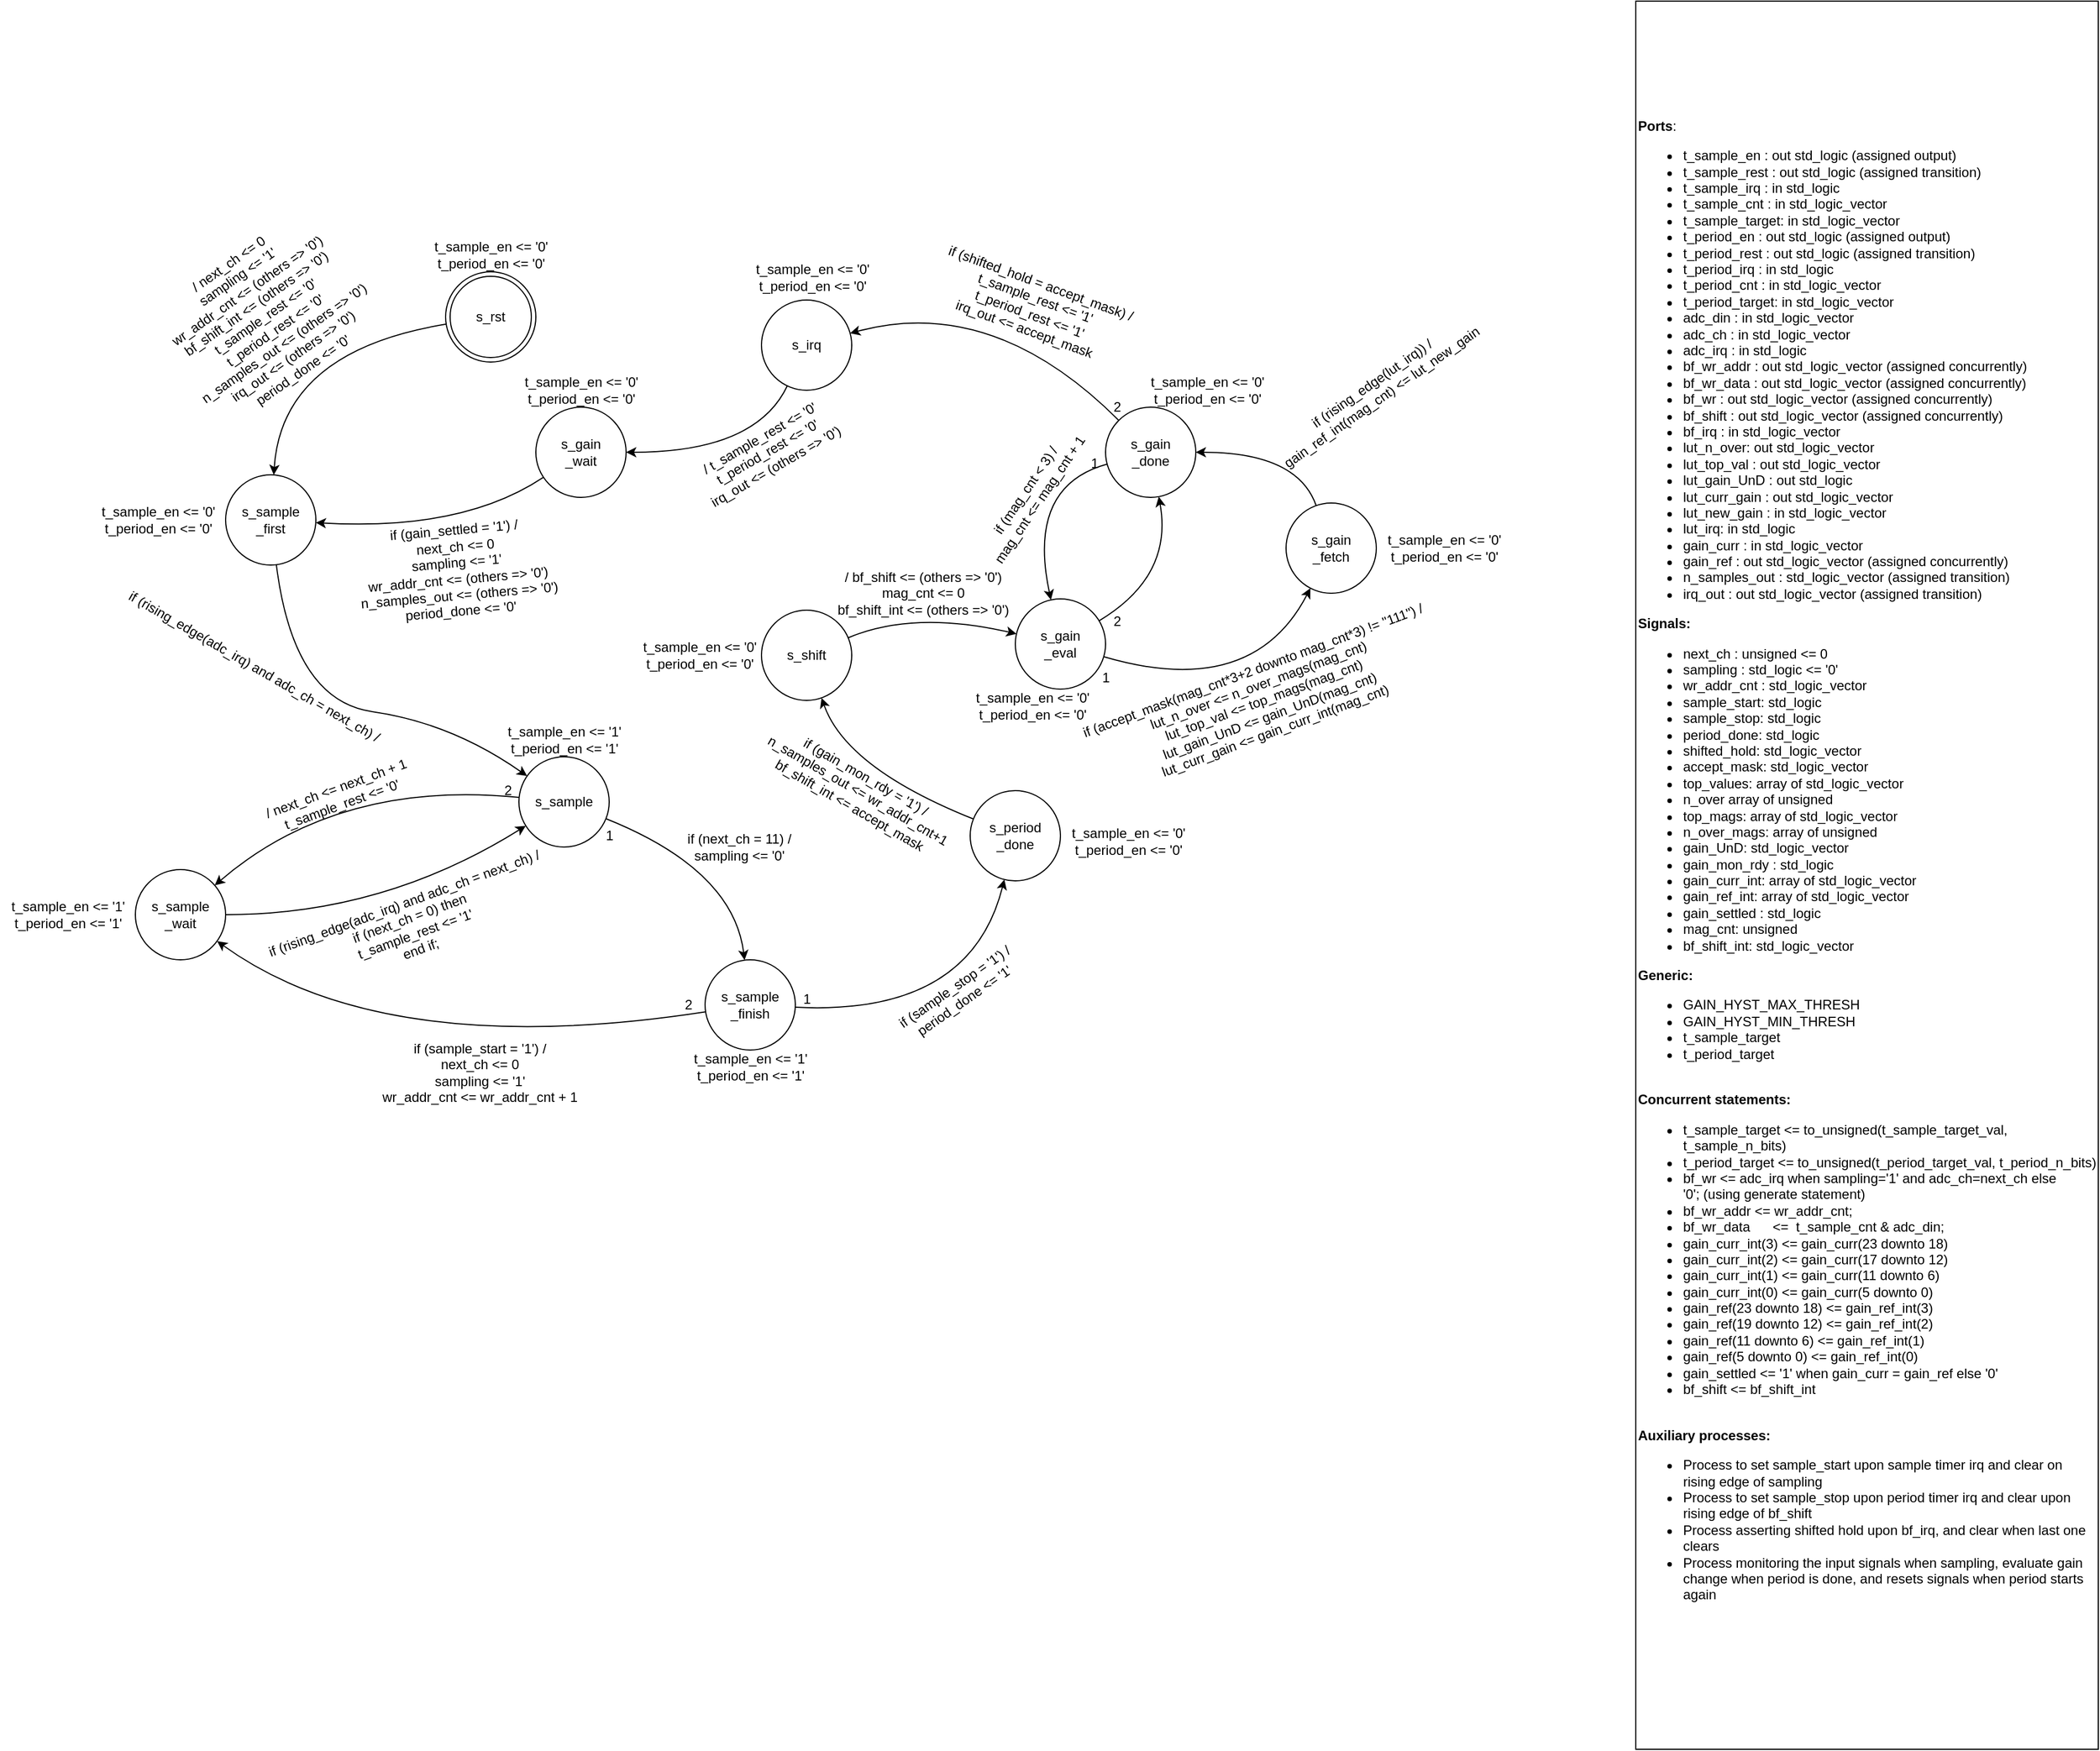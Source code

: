 <mxfile version="16.5.2" type="github">
  <diagram id="vcOmwt670LHLFmOHfxU6" name="Page-1">
    <mxGraphModel dx="2028" dy="1774" grid="1" gridSize="10" guides="1" tooltips="1" connect="1" arrows="1" fold="1" page="1" pageScale="1" pageWidth="850" pageHeight="1100" math="0" shadow="0">
      <root>
        <mxCell id="0" />
        <mxCell id="1" parent="0" />
        <mxCell id="8YBCCptctLdzBx9tajcS-1" value="s_rst" style="ellipse;shape=doubleEllipse;whiteSpace=wrap;html=1;aspect=fixed;" parent="1" vertex="1">
          <mxGeometry x="345" y="50" width="80" height="80" as="geometry" />
        </mxCell>
        <mxCell id="8YBCCptctLdzBx9tajcS-2" value="&lt;div&gt;&lt;b&gt;Ports&lt;/b&gt;:&lt;/div&gt;&lt;div&gt;&lt;ul&gt;&lt;li&gt;t_sample_en : out std_logic (assigned output)&lt;br&gt;&lt;/li&gt;&lt;li&gt;t_sample_rest : out std_logic (assigned transition)&lt;br&gt;&lt;/li&gt;&lt;li&gt;t_sample_irq : in std_logic&lt;/li&gt;&lt;li&gt;t_sample_cnt : in std_logic_vector&lt;/li&gt;&lt;li&gt;t_sample_target: in std_logic_vector&lt;br&gt;&lt;/li&gt;&lt;li&gt;t_period_en : out std_logic (assigned output)&lt;br&gt;&lt;/li&gt;&lt;li&gt;t_period_rest : out std_logic (assigned transition)&lt;br&gt;&lt;/li&gt;&lt;li&gt;t_period_irq : in std_logic&lt;/li&gt;&lt;li&gt;t_period_cnt : in std_logic_vector&lt;/li&gt;&lt;li&gt;t_period_target: in std_logic_vector&lt;br&gt;&lt;/li&gt;&lt;li&gt;adc_din : in std_logic_vector&lt;/li&gt;&lt;li&gt;adc_ch : in std_logic_vector&lt;/li&gt;&lt;li&gt;adc_irq : in std_logic&lt;/li&gt;&lt;li&gt;bf_wr_addr : out std_logic_vector (assigned concurrently)&lt;br&gt;&lt;/li&gt;&lt;li&gt;bf_wr_data : out std_logic_vector (assigned concurrently)&lt;/li&gt;&lt;li&gt;bf_wr : out std_logic_vector (assigned concurrently)&lt;/li&gt;&lt;li&gt;bf_shift : out std_logic_vector (assigned concurrently)&lt;br&gt;&lt;/li&gt;&lt;li&gt;bf_irq : in std_logic_vector&lt;/li&gt;&lt;li&gt;lut_n_over: out std_logic_vector&lt;/li&gt;&lt;li&gt;lut_top_val : out std_logic_vector&lt;/li&gt;&lt;li&gt;lut_gain_UnD : out std_logic&lt;/li&gt;&lt;li&gt;lut_curr_gain : out std_logic_vector&lt;/li&gt;&lt;li&gt;lut_new_gain : in std_logic_vector&lt;/li&gt;&lt;li&gt;lut_irq: in std_logic&lt;br&gt;&lt;/li&gt;&lt;li&gt;gain_curr : in std_logic_vector&lt;/li&gt;&lt;li&gt;gain_ref : out std_logic_vector (assigned concurrently)&lt;br&gt;&lt;/li&gt;&lt;li&gt;n_samples_out : std_logic_vector (assigned transition)&lt;/li&gt;&lt;li&gt;irq_out : out std_logic_vector (assigned transition)&lt;/li&gt;&lt;/ul&gt;&lt;div&gt;&lt;b&gt;Signals:&lt;/b&gt;&lt;/div&gt;&lt;div&gt;&lt;ul&gt;&lt;li&gt;next_ch : unsigned &amp;lt;= 0&lt;/li&gt;&lt;li&gt;sampling : std_logic &amp;lt;= &#39;0&#39;&lt;/li&gt;&lt;li&gt;wr_addr_cnt : std_logic_vector&lt;/li&gt;&lt;li&gt;sample_start: std_logic&lt;/li&gt;&lt;li&gt;sample_stop: std_logic&lt;/li&gt;&lt;li&gt;period_done: std_logic&lt;br&gt;&lt;/li&gt;&lt;li&gt;shifted_hold: std_logic_vector&lt;/li&gt;&lt;li&gt;accept_mask: std_logic_vector&lt;/li&gt;&lt;li&gt;top_values: array of std_logic_vector&lt;/li&gt;&lt;li&gt;n_over array of unsigned&lt;/li&gt;&lt;li&gt;top_mags: array of std_logic_vector&lt;/li&gt;&lt;li&gt;n_over_mags: array of unsigned&lt;/li&gt;&lt;li&gt;gain_UnD: std_logic_vector&lt;/li&gt;&lt;li&gt;gain_mon_rdy : std_logic&lt;br&gt;&lt;/li&gt;&lt;li&gt;gain_curr_int: array of std_logic_vector&lt;br&gt;&lt;/li&gt;&lt;li&gt;gain_ref_int: array of std_logic_vector&lt;/li&gt;&lt;li&gt;gain_settled : std_logic&lt;/li&gt;&lt;li&gt;mag_cnt: unsigned&lt;/li&gt;&lt;li&gt;bf_shift_int: std_logic_vector&lt;br&gt;&lt;/li&gt;&lt;/ul&gt;&lt;div&gt;&lt;b&gt;Generic:&lt;/b&gt;&lt;/div&gt;&lt;div&gt;&lt;ul&gt;&lt;li&gt;GAIN_HYST_MAX_THRESH&lt;/li&gt;&lt;li&gt;GAIN_HYST_MIN_THRESH&lt;/li&gt;&lt;li&gt;t_sample_target&lt;/li&gt;&lt;li&gt;t_period_target&lt;br&gt;&lt;/li&gt;&lt;/ul&gt;&lt;/div&gt;&lt;/div&gt;&lt;div&gt;&lt;br&gt;&lt;/div&gt;&lt;div&gt;&lt;b&gt;Concurrent statements:&lt;/b&gt;&lt;/div&gt;&lt;div&gt;&lt;ul&gt;&lt;li&gt;t_sample_target &amp;lt;= to_unsigned(t_sample_target_val, t_sample_n_bits)&lt;/li&gt;&lt;li&gt;t_period_target &amp;lt;= to_unsigned(t_period_target_val, t_period_n_bits)&lt;br&gt;&lt;/li&gt;&lt;li&gt;bf_wr &amp;lt;= &lt;span&gt; &lt;/span&gt;adc_irq when sampling=&#39;1&#39; and adc_ch=next_ch else&lt;br&gt;&lt;span&gt; &lt;/span&gt;&lt;span&gt; &lt;/span&gt;&lt;span&gt; &lt;/span&gt;&lt;span&gt; &lt;/span&gt;&#39;0&#39;; (using generate statement)&lt;br&gt;&lt;/li&gt;&lt;li&gt;bf_wr_addr &amp;lt;= wr_addr_cnt;&lt;/li&gt;&lt;li&gt;bf_wr_data&amp;nbsp;&amp;nbsp;&amp;nbsp;&amp;nbsp;&amp;nbsp; &amp;lt;=&amp;nbsp; t_sample_cnt &amp;amp; adc_din;&lt;/li&gt;&lt;li&gt;gain_curr_int(3) &amp;lt;= gain_curr(23 downto 18)&lt;/li&gt;&lt;li&gt;gain_curr_int(2) &amp;lt;= gain_curr(17 downto 12)&lt;/li&gt;&lt;li&gt;gain_curr_int(1) &amp;lt;= gain_curr(11 downto 6)&lt;/li&gt;&lt;li&gt;gain_curr_int(0) &amp;lt;= gain_curr(5 downto 0)&lt;br&gt;&lt;/li&gt;&lt;li&gt;gain_ref(23 downto 18) &amp;lt;= gain_ref_int(3)&lt;/li&gt;&lt;li&gt;gain_ref(19 downto 12) &amp;lt;= gain_ref_int(2)&lt;/li&gt;&lt;li&gt;gain_ref(11 downto 6) &amp;lt;= gain_ref_int(1)&lt;/li&gt;&lt;li&gt;gain_ref(5 downto 0) &amp;lt;= gain_ref_int(0)&lt;/li&gt;&lt;li&gt;gain_settled &amp;lt;= &#39;1&#39; when gain_curr = gain_ref else &#39;0&#39;&lt;/li&gt;&lt;li&gt;bf_shift &amp;lt;= bf_shift_int&lt;br&gt;&lt;/li&gt;&lt;/ul&gt;&lt;/div&gt;&lt;div&gt;&lt;br&gt;&lt;/div&gt;&lt;div&gt;&lt;b&gt;Auxiliary processes:&lt;/b&gt;&lt;/div&gt;&lt;div&gt;&lt;ul&gt;&lt;li&gt;Process to set sample_start upon sample timer irq and clear on rising edge of sampling&lt;br&gt;&lt;/li&gt;&lt;li&gt;Process to set sample_stop upon period timer irq and clear upon rising edge of bf_shift&lt;/li&gt;&lt;li&gt;Process asserting shifted hold upon bf_irq, and clear when last one clears&lt;/li&gt;&lt;li&gt;Process monitoring the input signals when sampling, evaluate gain change when period is done, and resets signals when period starts again&lt;br&gt;&lt;/li&gt;&lt;/ul&gt;&lt;/div&gt;&lt;div&gt;&lt;br&gt;&lt;/div&gt;&lt;/div&gt;" style="rounded=0;whiteSpace=wrap;html=1;align=left;" parent="1" vertex="1">
          <mxGeometry x="1400" y="-190" width="410" height="1550" as="geometry" />
        </mxCell>
        <mxCell id="8YBCCptctLdzBx9tajcS-3" value="&lt;div&gt;s_sample&lt;/div&gt;&lt;div&gt;_first&lt;/div&gt;" style="ellipse;whiteSpace=wrap;html=1;aspect=fixed;" parent="1" vertex="1">
          <mxGeometry x="150" y="230" width="80" height="80" as="geometry" />
        </mxCell>
        <mxCell id="8YBCCptctLdzBx9tajcS-6" value="" style="curved=1;endArrow=classic;html=1;rounded=0;" parent="1" source="8YBCCptctLdzBx9tajcS-1" target="8YBCCptctLdzBx9tajcS-3" edge="1">
          <mxGeometry width="50" height="50" relative="1" as="geometry">
            <mxPoint x="90" y="220" as="sourcePoint" />
            <mxPoint x="140" y="170" as="targetPoint" />
            <Array as="points">
              <mxPoint x="200" y="120" />
            </Array>
          </mxGeometry>
        </mxCell>
        <mxCell id="8YBCCptctLdzBx9tajcS-7" value="&lt;div&gt;/ next_ch &amp;lt;= 0&lt;/div&gt;&lt;div&gt;sampling &amp;lt;= &#39;1&#39;&lt;/div&gt;&lt;div&gt;wr_addr_cnt &amp;lt;= (others =&amp;gt; &#39;0&#39;)&lt;br&gt;&lt;/div&gt;&lt;div&gt;&lt;div&gt;bf_shift_int &amp;lt;= (others =&amp;gt; &#39;0&#39;)&lt;br&gt;&lt;/div&gt;&lt;/div&gt;&lt;div&gt;t_sample_rest &amp;lt;= &#39;0&#39;&lt;/div&gt;&lt;div&gt;t_period_rest &amp;lt;= &#39;0&#39;&lt;br&gt;&lt;/div&gt;&lt;div&gt;n_samples_out &amp;lt;= (others =&amp;gt; &#39;0&#39;)&lt;br&gt;&lt;/div&gt;&lt;div&gt;irq_out &amp;lt;= (others =&amp;gt; &#39;0&#39;)&lt;/div&gt;&lt;div&gt;period_done &amp;lt;= &#39;0&#39;&lt;br&gt;&lt;/div&gt;" style="text;html=1;align=center;verticalAlign=middle;resizable=0;points=[];autosize=1;strokeColor=none;fillColor=none;rotation=-35;" parent="1" vertex="1">
          <mxGeometry x="90" y="25" width="190" height="130" as="geometry" />
        </mxCell>
        <mxCell id="8YBCCptctLdzBx9tajcS-8" value="s_sample" style="ellipse;whiteSpace=wrap;html=1;aspect=fixed;" parent="1" vertex="1">
          <mxGeometry x="410" y="480" width="80" height="80" as="geometry" />
        </mxCell>
        <mxCell id="8YBCCptctLdzBx9tajcS-9" value="&lt;div&gt;t_sample_en &amp;lt;= &#39;0&#39;&lt;/div&gt;&lt;div&gt;t_period_en &amp;lt;= &#39;0&#39;&lt;/div&gt;" style="text;html=1;align=center;verticalAlign=middle;resizable=0;points=[];autosize=1;strokeColor=none;fillColor=none;" parent="1" vertex="1">
          <mxGeometry x="325" y="20" width="120" height="30" as="geometry" />
        </mxCell>
        <mxCell id="8YBCCptctLdzBx9tajcS-10" value="t_sample_en &amp;lt;= &#39;0&#39;&lt;div&gt;t_period_en &amp;lt;= &#39;0&#39;&lt;/div&gt;" style="text;html=1;align=center;verticalAlign=middle;resizable=0;points=[];autosize=1;strokeColor=none;fillColor=none;" parent="1" vertex="1">
          <mxGeometry x="30" y="255" width="120" height="30" as="geometry" />
        </mxCell>
        <mxCell id="8YBCCptctLdzBx9tajcS-11" value="" style="curved=1;endArrow=classic;html=1;rounded=0;" parent="1" source="8YBCCptctLdzBx9tajcS-3" target="8YBCCptctLdzBx9tajcS-8" edge="1">
          <mxGeometry width="50" height="50" relative="1" as="geometry">
            <mxPoint x="210" y="410" as="sourcePoint" />
            <mxPoint x="260" y="360" as="targetPoint" />
            <Array as="points">
              <mxPoint x="210" y="430" />
              <mxPoint x="350" y="450" />
            </Array>
          </mxGeometry>
        </mxCell>
        <mxCell id="8YBCCptctLdzBx9tajcS-13" value="&lt;div&gt;if (rising_edge(adc_irq) and adc_ch = next_ch) /&lt;/div&gt;" style="text;html=1;align=center;verticalAlign=middle;resizable=0;points=[];autosize=1;strokeColor=none;fillColor=none;rotation=30;" parent="1" vertex="1">
          <mxGeometry x="40" y="390" width="270" height="20" as="geometry" />
        </mxCell>
        <mxCell id="8YBCCptctLdzBx9tajcS-14" value="&lt;div&gt;s_sample&lt;/div&gt;&lt;div&gt;_wait&lt;/div&gt;" style="ellipse;whiteSpace=wrap;html=1;aspect=fixed;" parent="1" vertex="1">
          <mxGeometry x="70" y="580" width="80" height="80" as="geometry" />
        </mxCell>
        <mxCell id="8YBCCptctLdzBx9tajcS-15" value="" style="curved=1;endArrow=classic;html=1;rounded=0;" parent="1" source="8YBCCptctLdzBx9tajcS-8" target="8YBCCptctLdzBx9tajcS-14" edge="1">
          <mxGeometry width="50" height="50" relative="1" as="geometry">
            <mxPoint x="260" y="600" as="sourcePoint" />
            <mxPoint x="310" y="550" as="targetPoint" />
            <Array as="points">
              <mxPoint x="250" y="500" />
            </Array>
          </mxGeometry>
        </mxCell>
        <mxCell id="8YBCCptctLdzBx9tajcS-17" value="&lt;div&gt;/ next_ch &amp;lt;= next_ch + 1&lt;/div&gt;&lt;div&gt;t_sample_rest &amp;lt;= &#39;0&#39;&lt;br&gt;&lt;/div&gt;" style="text;html=1;align=center;verticalAlign=middle;resizable=0;points=[];autosize=1;strokeColor=none;fillColor=none;rotation=-20;" parent="1" vertex="1">
          <mxGeometry x="175" y="500" width="150" height="30" as="geometry" />
        </mxCell>
        <mxCell id="8YBCCptctLdzBx9tajcS-18" value="&lt;div&gt;s_sample&lt;/div&gt;&lt;div&gt;_finish&lt;/div&gt;" style="ellipse;whiteSpace=wrap;html=1;aspect=fixed;" parent="1" vertex="1">
          <mxGeometry x="575" y="660" width="80" height="80" as="geometry" />
        </mxCell>
        <mxCell id="8YBCCptctLdzBx9tajcS-20" value="" style="curved=1;endArrow=classic;html=1;rounded=0;" parent="1" source="8YBCCptctLdzBx9tajcS-8" target="8YBCCptctLdzBx9tajcS-18" edge="1">
          <mxGeometry width="50" height="50" relative="1" as="geometry">
            <mxPoint x="260" y="600" as="sourcePoint" />
            <mxPoint x="310" y="550" as="targetPoint" />
            <Array as="points">
              <mxPoint x="600" y="580" />
            </Array>
          </mxGeometry>
        </mxCell>
        <mxCell id="8YBCCptctLdzBx9tajcS-21" value="1" style="text;html=1;align=center;verticalAlign=middle;resizable=0;points=[];autosize=1;strokeColor=none;fillColor=none;" parent="1" vertex="1">
          <mxGeometry x="480" y="540" width="20" height="20" as="geometry" />
        </mxCell>
        <mxCell id="8YBCCptctLdzBx9tajcS-22" value="&lt;div&gt;if (next_ch = 11) /&lt;/div&gt;&lt;div&gt;sampling &amp;lt;= &#39;0&#39;&lt;/div&gt;" style="text;html=1;align=center;verticalAlign=middle;resizable=0;points=[];autosize=1;strokeColor=none;fillColor=none;" parent="1" vertex="1">
          <mxGeometry x="550" y="545" width="110" height="30" as="geometry" />
        </mxCell>
        <mxCell id="8YBCCptctLdzBx9tajcS-23" value="t_sample_en &amp;lt;= &#39;1&#39;&lt;div&gt;t_period_en &amp;lt;= &#39;1&#39;&lt;/div&gt;" style="text;html=1;align=center;verticalAlign=middle;resizable=0;points=[];autosize=1;strokeColor=none;fillColor=none;" parent="1" vertex="1">
          <mxGeometry x="-50" y="605" width="120" height="30" as="geometry" />
        </mxCell>
        <mxCell id="8YBCCptctLdzBx9tajcS-25" value="" style="curved=1;endArrow=classic;html=1;rounded=0;" parent="1" source="8YBCCptctLdzBx9tajcS-14" target="8YBCCptctLdzBx9tajcS-8" edge="1">
          <mxGeometry width="50" height="50" relative="1" as="geometry">
            <mxPoint x="250" y="660" as="sourcePoint" />
            <mxPoint x="300" y="610" as="targetPoint" />
            <Array as="points">
              <mxPoint x="290" y="620" />
            </Array>
          </mxGeometry>
        </mxCell>
        <mxCell id="8YBCCptctLdzBx9tajcS-26" value="&lt;div&gt;if (rising_edge(adc_irq) and adc_ch = next_ch) /&lt;/div&gt;&lt;div&gt;if (next_ch = 0) then&lt;/div&gt;&lt;div&gt;t_sample_rest &amp;lt;= &#39;1&#39;&lt;/div&gt;&lt;div&gt;end if;&lt;br&gt;&lt;/div&gt;" style="text;html=1;align=center;verticalAlign=middle;resizable=0;points=[];autosize=1;strokeColor=none;fillColor=none;rotation=-20;" parent="1" vertex="1">
          <mxGeometry x="180" y="600" width="270" height="60" as="geometry" />
        </mxCell>
        <mxCell id="8YBCCptctLdzBx9tajcS-27" value="t_sample_en &amp;lt;= &#39;1&#39;&lt;div&gt;t_period_en &amp;lt;= &#39;1&#39;&lt;/div&gt;" style="text;html=1;align=center;verticalAlign=middle;resizable=0;points=[];autosize=1;strokeColor=none;fillColor=none;" parent="1" vertex="1">
          <mxGeometry x="390" y="450" width="120" height="30" as="geometry" />
        </mxCell>
        <mxCell id="8YBCCptctLdzBx9tajcS-28" value="" style="curved=1;endArrow=classic;html=1;rounded=0;" parent="1" source="8YBCCptctLdzBx9tajcS-18" target="8YBCCptctLdzBx9tajcS-14" edge="1">
          <mxGeometry width="50" height="50" relative="1" as="geometry">
            <mxPoint x="270" y="750" as="sourcePoint" />
            <mxPoint x="320" y="700" as="targetPoint" />
            <Array as="points">
              <mxPoint x="290" y="750" />
            </Array>
          </mxGeometry>
        </mxCell>
        <mxCell id="8YBCCptctLdzBx9tajcS-29" value="&lt;div&gt;if (sample_start = &#39;1&#39;) /&lt;/div&gt;&lt;div&gt;next_ch &amp;lt;= 0&lt;/div&gt;&lt;div&gt;sampling &amp;lt;= &#39;1&#39;&lt;br&gt;&lt;/div&gt;wr_addr_cnt &amp;lt;= wr_addr_cnt + 1" style="text;html=1;align=center;verticalAlign=middle;resizable=0;points=[];autosize=1;strokeColor=none;fillColor=none;" parent="1" vertex="1">
          <mxGeometry x="280" y="730" width="190" height="60" as="geometry" />
        </mxCell>
        <mxCell id="8YBCCptctLdzBx9tajcS-30" value="t_sample_en &amp;lt;= &#39;1&#39;&lt;div&gt;t_period_en &amp;lt;= &#39;1&#39;&lt;/div&gt;" style="text;html=1;align=center;verticalAlign=middle;resizable=0;points=[];autosize=1;strokeColor=none;fillColor=none;" parent="1" vertex="1">
          <mxGeometry x="555" y="740" width="120" height="30" as="geometry" />
        </mxCell>
        <mxCell id="8YBCCptctLdzBx9tajcS-31" value="2" style="text;html=1;align=center;verticalAlign=middle;resizable=0;points=[];autosize=1;strokeColor=none;fillColor=none;" parent="1" vertex="1">
          <mxGeometry x="550" y="690" width="20" height="20" as="geometry" />
        </mxCell>
        <mxCell id="8YBCCptctLdzBx9tajcS-32" value="s_shift" style="ellipse;whiteSpace=wrap;html=1;aspect=fixed;" parent="1" vertex="1">
          <mxGeometry x="625" y="350" width="80" height="80" as="geometry" />
        </mxCell>
        <mxCell id="8YBCCptctLdzBx9tajcS-33" value="" style="curved=1;endArrow=classic;html=1;rounded=0;" parent="1" source="yGk2pAN8WluMj7sl2VAn-2" target="8YBCCptctLdzBx9tajcS-32" edge="1">
          <mxGeometry width="50" height="50" relative="1" as="geometry">
            <mxPoint x="1000" y="380" as="sourcePoint" />
            <mxPoint x="320" y="700" as="targetPoint" />
            <Array as="points">
              <mxPoint x="700" y="490" />
            </Array>
          </mxGeometry>
        </mxCell>
        <mxCell id="8YBCCptctLdzBx9tajcS-34" value="&lt;div&gt;if (gain_mon_rdy = &#39;1&#39;) /&lt;/div&gt;&lt;div&gt;n_samples_out &amp;lt;= wr_addr_cnt+1&lt;br&gt;&lt;/div&gt;&lt;div&gt;bf_shift_int &amp;lt;= accept_mask&lt;br&gt;&lt;/div&gt;" style="text;html=1;align=center;verticalAlign=middle;resizable=0;points=[];autosize=1;strokeColor=none;fillColor=none;rotation=30;" parent="1" vertex="1">
          <mxGeometry x="610" y="485" width="200" height="50" as="geometry" />
        </mxCell>
        <mxCell id="8YBCCptctLdzBx9tajcS-35" value="" style="curved=1;endArrow=classic;html=1;rounded=0;" parent="1" source="8YBCCptctLdzBx9tajcS-32" target="yGk2pAN8WluMj7sl2VAn-6" edge="1">
          <mxGeometry width="50" height="50" relative="1" as="geometry">
            <mxPoint x="410" y="540" as="sourcePoint" />
            <mxPoint x="850" y="370" as="targetPoint" />
            <Array as="points">
              <mxPoint x="760" y="350" />
            </Array>
          </mxGeometry>
        </mxCell>
        <mxCell id="8YBCCptctLdzBx9tajcS-36" value="1" style="text;html=1;align=center;verticalAlign=middle;resizable=0;points=[];autosize=1;strokeColor=none;fillColor=none;" parent="1" vertex="1">
          <mxGeometry x="655" y="685" width="20" height="20" as="geometry" />
        </mxCell>
        <mxCell id="8YBCCptctLdzBx9tajcS-37" value="&lt;div&gt;/ bf_shift &amp;lt;= (others =&amp;gt; &#39;0&#39;)&lt;/div&gt;&lt;div&gt;mag_cnt &amp;lt;= 0&lt;/div&gt;&lt;div&gt;bf_shift_int &amp;lt;= (others =&amp;gt; &#39;0&#39;)&lt;br&gt;&lt;/div&gt;" style="text;html=1;align=center;verticalAlign=middle;resizable=0;points=[];autosize=1;strokeColor=none;fillColor=none;" parent="1" vertex="1">
          <mxGeometry x="683" y="310" width="170" height="50" as="geometry" />
        </mxCell>
        <mxCell id="8YBCCptctLdzBx9tajcS-39" value="" style="curved=1;endArrow=classic;html=1;rounded=0;" parent="1" source="yGk2pAN8WluMj7sl2VAn-10" target="8YBCCptctLdzBx9tajcS-40" edge="1">
          <mxGeometry width="50" height="50" relative="1" as="geometry">
            <mxPoint x="859.011" y="171.539" as="sourcePoint" />
            <mxPoint x="240" y="920" as="targetPoint" />
            <Array as="points">
              <mxPoint x="830" y="70" />
            </Array>
          </mxGeometry>
        </mxCell>
        <mxCell id="8YBCCptctLdzBx9tajcS-40" value="s_irq" style="ellipse;whiteSpace=wrap;html=1;aspect=fixed;" parent="1" vertex="1">
          <mxGeometry x="625" y="75" width="80" height="80" as="geometry" />
        </mxCell>
        <mxCell id="8YBCCptctLdzBx9tajcS-41" value="&lt;div&gt;if (shifted_hold = accept_mask) / &lt;br&gt;&lt;/div&gt;&lt;div&gt;t_sample_rest &amp;lt;= &#39;1&#39;&lt;/div&gt;&lt;div&gt;t_period_rest &amp;lt;= &#39;1&#39;&lt;/div&gt;&lt;div&gt;irq_out &amp;lt;= accept_mask&lt;br&gt;&lt;/div&gt;" style="text;html=1;align=center;verticalAlign=middle;resizable=0;points=[];autosize=1;strokeColor=none;fillColor=none;rotation=20;" parent="1" vertex="1">
          <mxGeometry x="770" y="50" width="190" height="60" as="geometry" />
        </mxCell>
        <mxCell id="8YBCCptctLdzBx9tajcS-44" value="&amp;nbsp;" style="text;html=1;align=center;verticalAlign=middle;resizable=0;points=[];autosize=1;strokeColor=none;fillColor=none;" parent="1" vertex="1">
          <mxGeometry x="870" y="200" width="20" height="20" as="geometry" />
        </mxCell>
        <mxCell id="8YBCCptctLdzBx9tajcS-45" value="2" style="text;html=1;align=center;verticalAlign=middle;resizable=0;points=[];autosize=1;strokeColor=none;fillColor=none;" parent="1" vertex="1">
          <mxGeometry x="390" y="500" width="20" height="20" as="geometry" />
        </mxCell>
        <mxCell id="8YBCCptctLdzBx9tajcS-46" value="" style="curved=1;endArrow=classic;html=1;rounded=0;" parent="1" source="8YBCCptctLdzBx9tajcS-40" target="yGk2pAN8WluMj7sl2VAn-23" edge="1">
          <mxGeometry width="50" height="50" relative="1" as="geometry">
            <mxPoint x="330" y="360" as="sourcePoint" />
            <mxPoint x="790" y="200" as="targetPoint" />
            <Array as="points">
              <mxPoint x="620" y="210" />
            </Array>
          </mxGeometry>
        </mxCell>
        <mxCell id="8YBCCptctLdzBx9tajcS-47" value="&lt;div&gt;if (gain_settled = &#39;1&#39;) / &lt;br&gt;&lt;/div&gt;&lt;div&gt;next_ch &amp;lt;= 0&lt;/div&gt;&lt;div&gt;sampling &amp;lt;= &#39;1&#39;&lt;/div&gt;&lt;div&gt;wr_addr_cnt &amp;lt;= (others =&amp;gt; &#39;0&#39;)&lt;/div&gt;&lt;div&gt;n_samples_out &amp;lt;= (others =&amp;gt; &#39;0&#39;)&lt;br&gt;&lt;/div&gt;&lt;div&gt;period_done &amp;lt;= &#39;0&#39;&lt;/div&gt;" style="text;html=1;align=center;verticalAlign=middle;resizable=0;points=[];autosize=1;strokeColor=none;fillColor=none;rotation=-5;" parent="1" vertex="1">
          <mxGeometry x="260" y="270" width="190" height="90" as="geometry" />
        </mxCell>
        <mxCell id="8YBCCptctLdzBx9tajcS-48" value="t_sample_en &amp;lt;= &#39;0&#39;&lt;div&gt;t_period_en &amp;lt;= &#39;0&#39;&lt;/div&gt;" style="text;html=1;align=center;verticalAlign=middle;resizable=0;points=[];autosize=1;strokeColor=none;fillColor=none;" parent="1" vertex="1">
          <mxGeometry x="610" y="40" width="120" height="30" as="geometry" />
        </mxCell>
        <mxCell id="8YBCCptctLdzBx9tajcS-49" value="t_sample_en &amp;lt;= &#39;0&#39;&lt;div&gt;t_period_en &amp;lt;= &#39;0&#39;&lt;/div&gt;" style="text;html=1;align=center;verticalAlign=middle;resizable=0;points=[];autosize=1;strokeColor=none;fillColor=none;" parent="1" vertex="1">
          <mxGeometry x="890" y="540" width="120" height="30" as="geometry" />
        </mxCell>
        <mxCell id="yGk2pAN8WluMj7sl2VAn-2" value="&lt;div&gt;s_period&lt;/div&gt;&lt;div&gt;_done&lt;br&gt;&lt;/div&gt;" style="ellipse;whiteSpace=wrap;html=1;aspect=fixed;" parent="1" vertex="1">
          <mxGeometry x="810" y="510" width="80" height="80" as="geometry" />
        </mxCell>
        <mxCell id="yGk2pAN8WluMj7sl2VAn-3" value="" style="curved=1;endArrow=classic;html=1;rounded=0;" parent="1" source="8YBCCptctLdzBx9tajcS-18" target="yGk2pAN8WluMj7sl2VAn-2" edge="1">
          <mxGeometry width="50" height="50" relative="1" as="geometry">
            <mxPoint x="810" y="700" as="sourcePoint" />
            <mxPoint x="860" y="650" as="targetPoint" />
            <Array as="points">
              <mxPoint x="810" y="710" />
            </Array>
          </mxGeometry>
        </mxCell>
        <mxCell id="yGk2pAN8WluMj7sl2VAn-4" value="&lt;div&gt;if (sample_stop = &#39;1&#39;) /&lt;/div&gt;&lt;div&gt;period_done &amp;lt;= &#39;1&#39;&lt;br&gt;&lt;/div&gt;" style="text;html=1;align=center;verticalAlign=middle;resizable=0;points=[];autosize=1;strokeColor=none;fillColor=none;rotation=-35;" parent="1" vertex="1">
          <mxGeometry x="735" y="675" width="130" height="30" as="geometry" />
        </mxCell>
        <mxCell id="yGk2pAN8WluMj7sl2VAn-5" value="t_sample_en &amp;lt;= &#39;0&#39;&lt;div&gt;t_period_en &amp;lt;= &#39;0&#39;&lt;/div&gt;" style="text;html=1;align=center;verticalAlign=middle;resizable=0;points=[];autosize=1;strokeColor=none;fillColor=none;" parent="1" vertex="1">
          <mxGeometry x="510" y="375" width="120" height="30" as="geometry" />
        </mxCell>
        <mxCell id="yGk2pAN8WluMj7sl2VAn-6" value="&lt;div&gt;s_gain&lt;/div&gt;&lt;div&gt;_eval&lt;br&gt;&lt;/div&gt;" style="ellipse;whiteSpace=wrap;html=1;aspect=fixed;" parent="1" vertex="1">
          <mxGeometry x="850" y="340" width="80" height="80" as="geometry" />
        </mxCell>
        <mxCell id="yGk2pAN8WluMj7sl2VAn-7" value="&lt;div&gt;s_gain&lt;/div&gt;&lt;div&gt;_fetch&lt;br&gt;&lt;/div&gt;" style="ellipse;whiteSpace=wrap;html=1;aspect=fixed;" parent="1" vertex="1">
          <mxGeometry x="1090" y="255" width="80" height="80" as="geometry" />
        </mxCell>
        <mxCell id="yGk2pAN8WluMj7sl2VAn-8" value="" style="curved=1;endArrow=classic;html=1;rounded=0;" parent="1" source="yGk2pAN8WluMj7sl2VAn-6" target="yGk2pAN8WluMj7sl2VAn-7" edge="1">
          <mxGeometry width="50" height="50" relative="1" as="geometry">
            <mxPoint x="1080" y="450" as="sourcePoint" />
            <mxPoint x="1130" y="400" as="targetPoint" />
            <Array as="points">
              <mxPoint x="1060" y="430" />
            </Array>
          </mxGeometry>
        </mxCell>
        <mxCell id="yGk2pAN8WluMj7sl2VAn-9" value="&lt;div&gt;if (accept_mask(mag_cnt*3+2 downto mag_cnt*3) != &quot;111&quot;) /&lt;/div&gt;&lt;div&gt;lut_n_over &amp;lt;= n_over_mags(mag_cnt)&lt;/div&gt;&lt;div&gt;lut_top_val &amp;lt;= top_mags(mag_cnt)&lt;/div&gt;&lt;div&gt;lut_gain_UnD &amp;lt;= gain_UnD(mag_cnt)&lt;/div&gt;&lt;div&gt;lut_curr_gain &amp;lt;= gain_curr_int(mag_cnt)&lt;br&gt;&lt;/div&gt;" style="text;html=1;align=center;verticalAlign=middle;resizable=0;points=[];autosize=1;strokeColor=none;fillColor=none;rotation=-20.3;" parent="1" vertex="1">
          <mxGeometry x="900" y="390" width="340" height="80" as="geometry" />
        </mxCell>
        <mxCell id="yGk2pAN8WluMj7sl2VAn-10" value="&lt;div&gt;s_gain&lt;/div&gt;&lt;div&gt;_done&lt;/div&gt;" style="ellipse;whiteSpace=wrap;html=1;aspect=fixed;" parent="1" vertex="1">
          <mxGeometry x="930" y="170" width="80" height="80" as="geometry" />
        </mxCell>
        <mxCell id="yGk2pAN8WluMj7sl2VAn-11" value="" style="curved=1;endArrow=classic;html=1;rounded=0;" parent="1" source="yGk2pAN8WluMj7sl2VAn-7" target="yGk2pAN8WluMj7sl2VAn-10" edge="1">
          <mxGeometry width="50" height="50" relative="1" as="geometry">
            <mxPoint x="1040" y="180" as="sourcePoint" />
            <mxPoint x="1090" y="130" as="targetPoint" />
            <Array as="points">
              <mxPoint x="1100" y="210" />
            </Array>
          </mxGeometry>
        </mxCell>
        <mxCell id="yGk2pAN8WluMj7sl2VAn-16" value="&lt;div&gt;if (rising_edge(lut_irq)) /&lt;/div&gt;&lt;div&gt;gain_ref_int(mag_cnt) &amp;lt;= lut_new_gain&lt;br&gt;&lt;/div&gt;" style="text;html=1;align=center;verticalAlign=middle;resizable=0;points=[];autosize=1;strokeColor=none;fillColor=none;rotation=-35;" parent="1" vertex="1">
          <mxGeometry x="1060" y="140" width="220" height="30" as="geometry" />
        </mxCell>
        <mxCell id="yGk2pAN8WluMj7sl2VAn-17" value="" style="curved=1;endArrow=classic;html=1;rounded=0;" parent="1" source="yGk2pAN8WluMj7sl2VAn-10" target="yGk2pAN8WluMj7sl2VAn-6" edge="1">
          <mxGeometry width="50" height="50" relative="1" as="geometry">
            <mxPoint x="830" y="280" as="sourcePoint" />
            <mxPoint x="880" y="230" as="targetPoint" />
            <Array as="points">
              <mxPoint x="860" y="240" />
            </Array>
          </mxGeometry>
        </mxCell>
        <mxCell id="yGk2pAN8WluMj7sl2VAn-18" value="&lt;div&gt;if (mag_cnt &amp;lt; 3) /&lt;/div&gt;&lt;div&gt;mag_cnt &amp;lt;= mag_cnt + 1&lt;br&gt;&lt;/div&gt;" style="text;html=1;align=center;verticalAlign=middle;resizable=0;points=[];autosize=1;strokeColor=none;fillColor=none;rotation=-56;" parent="1" vertex="1">
          <mxGeometry x="790" y="233" width="150" height="30" as="geometry" />
        </mxCell>
        <mxCell id="yGk2pAN8WluMj7sl2VAn-20" value="" style="curved=1;endArrow=classic;html=1;rounded=0;" parent="1" source="yGk2pAN8WluMj7sl2VAn-6" target="yGk2pAN8WluMj7sl2VAn-10" edge="1">
          <mxGeometry width="50" height="50" relative="1" as="geometry">
            <mxPoint x="950" y="330" as="sourcePoint" />
            <mxPoint x="1000" y="280" as="targetPoint" />
            <Array as="points">
              <mxPoint x="990" y="320" />
            </Array>
          </mxGeometry>
        </mxCell>
        <mxCell id="yGk2pAN8WluMj7sl2VAn-21" value="1" style="text;html=1;align=center;verticalAlign=middle;resizable=0;points=[];autosize=1;strokeColor=none;fillColor=none;" parent="1" vertex="1">
          <mxGeometry x="920" y="400" width="20" height="20" as="geometry" />
        </mxCell>
        <mxCell id="yGk2pAN8WluMj7sl2VAn-22" value="2" style="text;html=1;align=center;verticalAlign=middle;resizable=0;points=[];autosize=1;strokeColor=none;fillColor=none;" parent="1" vertex="1">
          <mxGeometry x="930" y="350" width="20" height="20" as="geometry" />
        </mxCell>
        <mxCell id="yGk2pAN8WluMj7sl2VAn-23" value="&lt;div&gt;s_gain&lt;/div&gt;&lt;div&gt;_wait&lt;/div&gt;" style="ellipse;whiteSpace=wrap;html=1;aspect=fixed;" parent="1" vertex="1">
          <mxGeometry x="425" y="170" width="80" height="80" as="geometry" />
        </mxCell>
        <mxCell id="yGk2pAN8WluMj7sl2VAn-24" value="&lt;div&gt;/ t_sample_rest &amp;lt;= &#39;0&#39;&lt;/div&gt;&lt;div&gt;t_period_rest &amp;lt;= &#39;0&#39;&lt;br&gt;&lt;/div&gt;&lt;div&gt;irq_out &amp;lt;= (others =&amp;gt; &#39;0&#39;)&lt;/div&gt;" style="text;html=1;align=center;verticalAlign=middle;resizable=0;points=[];autosize=1;strokeColor=none;fillColor=none;rotation=-30;" parent="1" vertex="1">
          <mxGeometry x="555" y="185" width="150" height="50" as="geometry" />
        </mxCell>
        <mxCell id="yGk2pAN8WluMj7sl2VAn-25" value="" style="curved=1;endArrow=classic;html=1;rounded=0;" parent="1" source="yGk2pAN8WluMj7sl2VAn-23" target="8YBCCptctLdzBx9tajcS-3" edge="1">
          <mxGeometry width="50" height="50" relative="1" as="geometry">
            <mxPoint x="260" y="260" as="sourcePoint" />
            <mxPoint x="310" y="210" as="targetPoint" />
            <Array as="points">
              <mxPoint x="360" y="280" />
            </Array>
          </mxGeometry>
        </mxCell>
        <mxCell id="yGk2pAN8WluMj7sl2VAn-27" value="1" style="text;html=1;align=center;verticalAlign=middle;resizable=0;points=[];autosize=1;strokeColor=none;fillColor=none;" parent="1" vertex="1">
          <mxGeometry x="910" y="210" width="20" height="20" as="geometry" />
        </mxCell>
        <mxCell id="yGk2pAN8WluMj7sl2VAn-29" value="2" style="text;html=1;align=center;verticalAlign=middle;resizable=0;points=[];autosize=1;strokeColor=none;fillColor=none;" parent="1" vertex="1">
          <mxGeometry x="930" y="160" width="20" height="20" as="geometry" />
        </mxCell>
        <mxCell id="yGk2pAN8WluMj7sl2VAn-30" value="t_sample_en &amp;lt;= &#39;0&#39;&lt;div&gt;t_period_en &amp;lt;= &#39;0&#39;&lt;/div&gt;" style="text;html=1;align=center;verticalAlign=middle;resizable=0;points=[];autosize=1;strokeColor=none;fillColor=none;" parent="1" vertex="1">
          <mxGeometry x="805" y="420" width="120" height="30" as="geometry" />
        </mxCell>
        <mxCell id="yGk2pAN8WluMj7sl2VAn-31" value="t_sample_en &amp;lt;= &#39;0&#39;&lt;div&gt;t_period_en &amp;lt;= &#39;0&#39;&lt;/div&gt;" style="text;html=1;align=center;verticalAlign=middle;resizable=0;points=[];autosize=1;strokeColor=none;fillColor=none;" parent="1" vertex="1">
          <mxGeometry x="1170" y="280" width="120" height="30" as="geometry" />
        </mxCell>
        <mxCell id="yGk2pAN8WluMj7sl2VAn-32" value="t_sample_en &amp;lt;= &#39;0&#39;&lt;div&gt;t_period_en &amp;lt;= &#39;0&#39;&lt;/div&gt;" style="text;html=1;align=center;verticalAlign=middle;resizable=0;points=[];autosize=1;strokeColor=none;fillColor=none;" parent="1" vertex="1">
          <mxGeometry x="960" y="140" width="120" height="30" as="geometry" />
        </mxCell>
        <mxCell id="yGk2pAN8WluMj7sl2VAn-33" value="t_sample_en &amp;lt;= &#39;0&#39;&lt;div&gt;t_period_en &amp;lt;= &#39;0&#39;&lt;/div&gt;" style="text;html=1;align=center;verticalAlign=middle;resizable=0;points=[];autosize=1;strokeColor=none;fillColor=none;" parent="1" vertex="1">
          <mxGeometry x="405" y="140" width="120" height="30" as="geometry" />
        </mxCell>
      </root>
    </mxGraphModel>
  </diagram>
</mxfile>
